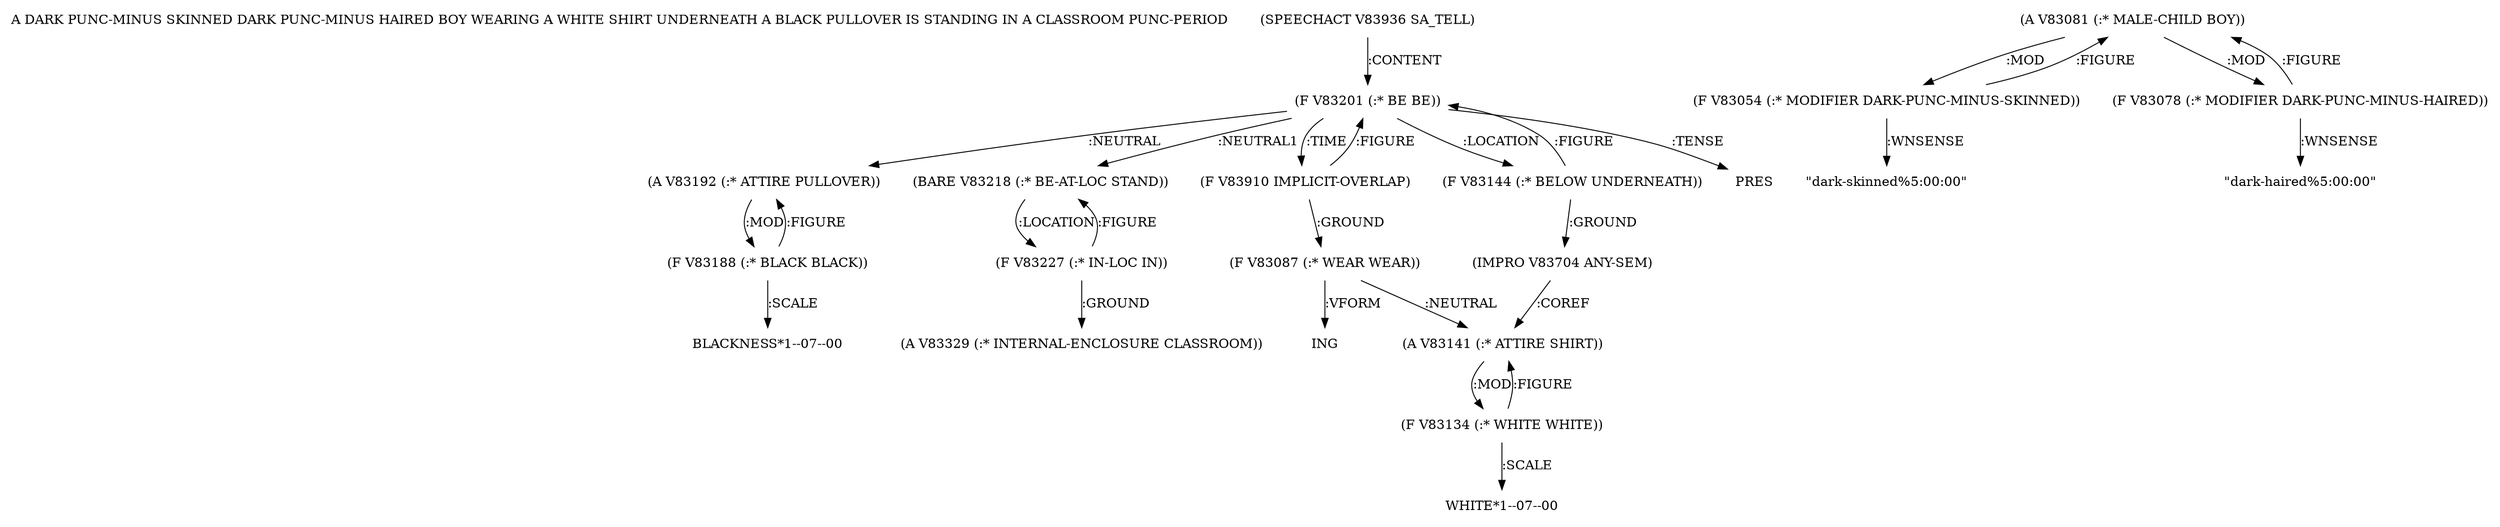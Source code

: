 digraph Terms {
  node [shape=none]
  "A DARK PUNC-MINUS SKINNED DARK PUNC-MINUS HAIRED BOY WEARING A WHITE SHIRT UNDERNEATH A BLACK PULLOVER IS STANDING IN A CLASSROOM PUNC-PERIOD"
  "V83936" [label="(SPEECHACT V83936 SA_TELL)"]
  "V83936" -> "V83201" [label=":CONTENT"]
  "V83201" [label="(F V83201 (:* BE BE))"]
  "V83201" -> "V83192" [label=":NEUTRAL"]
  "V83201" -> "V83218" [label=":NEUTRAL1"]
  "V83201" -> "V83910" [label=":TIME"]
  "V83201" -> "V83144" [label=":LOCATION"]
  "V83201" -> "NT94178" [label=":TENSE"]
  "NT94178" [label="PRES"]
  "V83910" [label="(F V83910 IMPLICIT-OVERLAP)"]
  "V83910" -> "V83201" [label=":FIGURE"]
  "V83910" -> "V83087" [label=":GROUND"]
  "V83087" [label="(F V83087 (:* WEAR WEAR))"]
  "V83087" -> "V83141" [label=":NEUTRAL"]
  "V83087" -> "NT94179" [label=":VFORM"]
  "NT94179" [label="ING"]
  "V83141" [label="(A V83141 (:* ATTIRE SHIRT))"]
  "V83141" -> "V83134" [label=":MOD"]
  "V83134" [label="(F V83134 (:* WHITE WHITE))"]
  "V83134" -> "V83141" [label=":FIGURE"]
  "V83134" -> "NT94180" [label=":SCALE"]
  "NT94180" [label="WHITE*1--07--00"]
  "V83144" [label="(F V83144 (:* BELOW UNDERNEATH))"]
  "V83144" -> "V83704" [label=":GROUND"]
  "V83144" -> "V83201" [label=":FIGURE"]
  "V83704" [label="(IMPRO V83704 ANY-SEM)"]
  "V83704" -> "V83141" [label=":COREF"]
  "V83192" [label="(A V83192 (:* ATTIRE PULLOVER))"]
  "V83192" -> "V83188" [label=":MOD"]
  "V83188" [label="(F V83188 (:* BLACK BLACK))"]
  "V83188" -> "V83192" [label=":FIGURE"]
  "V83188" -> "NT94181" [label=":SCALE"]
  "NT94181" [label="BLACKNESS*1--07--00"]
  "V83218" [label="(BARE V83218 (:* BE-AT-LOC STAND))"]
  "V83218" -> "V83227" [label=":LOCATION"]
  "V83227" [label="(F V83227 (:* IN-LOC IN))"]
  "V83227" -> "V83329" [label=":GROUND"]
  "V83227" -> "V83218" [label=":FIGURE"]
  "V83329" [label="(A V83329 (:* INTERNAL-ENCLOSURE CLASSROOM))"]
  "V83081" [label="(A V83081 (:* MALE-CHILD BOY))"]
  "V83081" -> "V83054" [label=":MOD"]
  "V83081" -> "V83078" [label=":MOD"]
  "V83054" [label="(F V83054 (:* MODIFIER DARK-PUNC-MINUS-SKINNED))"]
  "V83054" -> "V83081" [label=":FIGURE"]
  "V83054" -> "NT94182" [label=":WNSENSE"]
  "NT94182" [label="\"dark-skinned%5:00:00\""]
  "V83078" [label="(F V83078 (:* MODIFIER DARK-PUNC-MINUS-HAIRED))"]
  "V83078" -> "V83081" [label=":FIGURE"]
  "V83078" -> "NT94183" [label=":WNSENSE"]
  "NT94183" [label="\"dark-haired%5:00:00\""]
}
